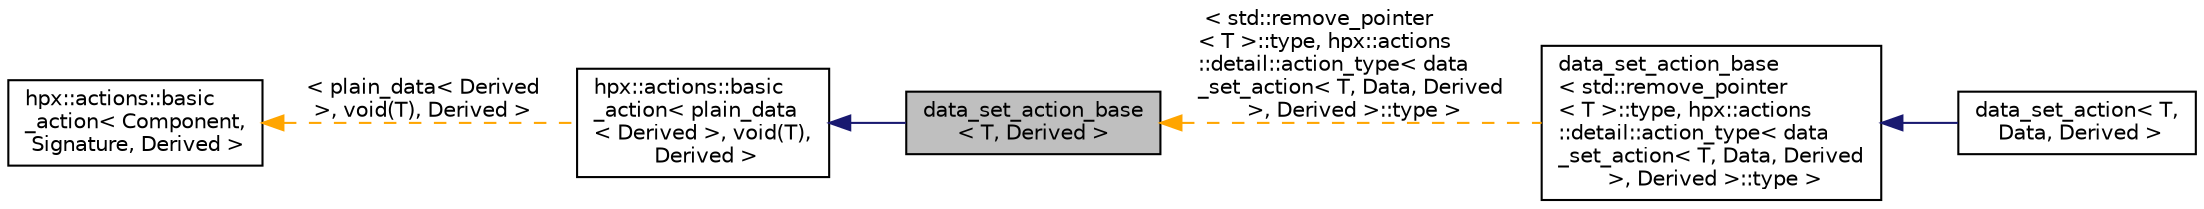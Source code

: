 digraph "data_set_action_base&lt; T, Derived &gt;"
{
  edge [fontname="Helvetica",fontsize="10",labelfontname="Helvetica",labelfontsize="10"];
  node [fontname="Helvetica",fontsize="10",shape=record];
  rankdir="LR";
  Node0 [label="data_set_action_base\l\< T, Derived \>",height=0.2,width=0.4,color="black", fillcolor="grey75", style="filled", fontcolor="black"];
  Node1 -> Node0 [dir="back",color="midnightblue",fontsize="10",style="solid",fontname="Helvetica"];
  Node1 [label="hpx::actions::basic\l_action\< plain_data\l\< Derived \>, void(T),\l Derived \>",height=0.2,width=0.4,color="black", fillcolor="white", style="filled",URL="$d1/db6/structhpx_1_1actions_1_1basic__action.html"];
  Node2 -> Node1 [dir="back",color="orange",fontsize="10",style="dashed",label=" \< plain_data\< Derived\l \>, void(T), Derived \>" ,fontname="Helvetica"];
  Node2 [label="hpx::actions::basic\l_action\< Component,\l Signature, Derived \>",height=0.2,width=0.4,color="black", fillcolor="white", style="filled",URL="$d1/db6/structhpx_1_1actions_1_1basic__action.html"];
  Node0 -> Node3 [dir="back",color="orange",fontsize="10",style="dashed",label=" \< std::remove_pointer\l\< T \>::type, hpx::actions\l::detail::action_type\< data\l_set_action\< T, Data, Derived\l \>, Derived \>::type \>" ,fontname="Helvetica"];
  Node3 [label="data_set_action_base\l\< std::remove_pointer\l\< T \>::type, hpx::actions\l::detail::action_type\< data\l_set_action\< T, Data, Derived\l \>, Derived \>::type \>",height=0.2,width=0.4,color="black", fillcolor="white", style="filled",URL="$d1/d33/structdata__set__action__base.html"];
  Node3 -> Node4 [dir="back",color="midnightblue",fontsize="10",style="solid",fontname="Helvetica"];
  Node4 [label="data_set_action\< T,\l Data, Derived \>",height=0.2,width=0.4,color="black", fillcolor="white", style="filled",URL="$dd/d62/structdata__set__action.html"];
}
